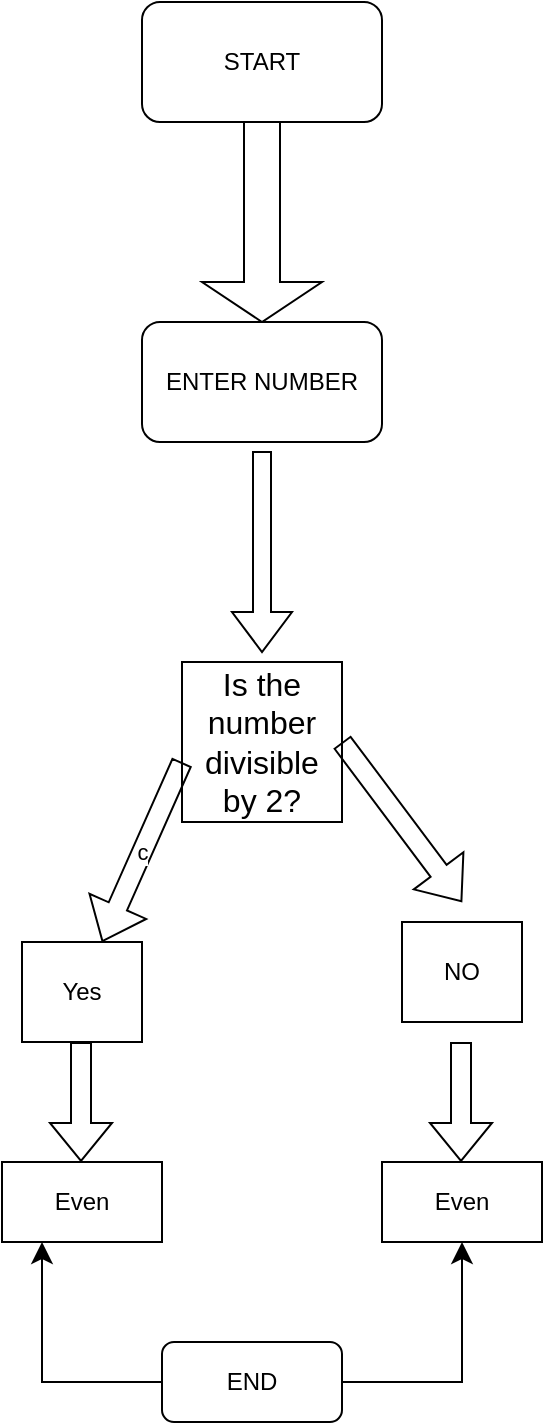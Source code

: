 <mxfile version="26.0.16">
  <diagram name="Page-1" id="kDhM-6b_WhNWgikBlNYa">
    <mxGraphModel dx="1195" dy="797" grid="1" gridSize="10" guides="1" tooltips="1" connect="1" arrows="1" fold="1" page="1" pageScale="1" pageWidth="827" pageHeight="1169" math="0" shadow="0">
      <root>
        <mxCell id="0" />
        <mxCell id="1" parent="0" />
        <mxCell id="zwcR07cmsR27crFwlqdn-10" value="START" style="rounded=1;whiteSpace=wrap;html=1;" vertex="1" parent="1">
          <mxGeometry x="340" y="100" width="120" height="60" as="geometry" />
        </mxCell>
        <mxCell id="zwcR07cmsR27crFwlqdn-11" value="" style="shape=singleArrow;direction=south;whiteSpace=wrap;html=1;" vertex="1" parent="1">
          <mxGeometry x="370" y="160" width="60" height="100" as="geometry" />
        </mxCell>
        <mxCell id="zwcR07cmsR27crFwlqdn-12" value="ENTER NUMBER" style="rounded=1;whiteSpace=wrap;html=1;" vertex="1" parent="1">
          <mxGeometry x="340" y="260" width="120" height="60" as="geometry" />
        </mxCell>
        <mxCell id="zwcR07cmsR27crFwlqdn-13" value="" style="shape=singleArrow;whiteSpace=wrap;html=1;rotation=90;" vertex="1" parent="1">
          <mxGeometry x="350" y="360" width="100" height="30" as="geometry" />
        </mxCell>
        <mxCell id="zwcR07cmsR27crFwlqdn-14" value="&lt;span style=&quot;font-style: normal; font-variant-caps: normal; font-weight: 400; letter-spacing: normal; orphans: auto; text-align: start; text-indent: 0px; text-transform: none; white-space: normal; widows: auto; word-spacing: 0px; -webkit-text-stroke-width: 0px; text-decoration: none; caret-color: rgb(0, 0, 0); color: rgb(0, 0, 0); font-size: medium; float: none; display: inline !important;&quot;&gt;Is the number divisible by 2?&lt;/span&gt;" style="whiteSpace=wrap;html=1;aspect=fixed;" vertex="1" parent="1">
          <mxGeometry x="360" y="430" width="80" height="80" as="geometry" />
        </mxCell>
        <mxCell id="zwcR07cmsR27crFwlqdn-15" value="" style="shape=flexArrow;endArrow=classic;html=1;rounded=0;" edge="1" parent="1">
          <mxGeometry width="50" height="50" relative="1" as="geometry">
            <mxPoint x="309.5" y="620" as="sourcePoint" />
            <mxPoint x="309.5" y="680" as="targetPoint" />
          </mxGeometry>
        </mxCell>
        <mxCell id="zwcR07cmsR27crFwlqdn-16" value="c" style="shape=flexArrow;endArrow=classic;html=1;rounded=0;" edge="1" parent="1">
          <mxGeometry width="50" height="50" relative="1" as="geometry">
            <mxPoint x="360" y="480" as="sourcePoint" />
            <mxPoint x="320" y="570" as="targetPoint" />
          </mxGeometry>
        </mxCell>
        <mxCell id="zwcR07cmsR27crFwlqdn-17" value="Yes" style="rounded=0;whiteSpace=wrap;html=1;" vertex="1" parent="1">
          <mxGeometry x="280" y="570" width="60" height="50" as="geometry" />
        </mxCell>
        <mxCell id="zwcR07cmsR27crFwlqdn-19" value="Even" style="rounded=0;whiteSpace=wrap;html=1;" vertex="1" parent="1">
          <mxGeometry x="270" y="680" width="80" height="40" as="geometry" />
        </mxCell>
        <mxCell id="zwcR07cmsR27crFwlqdn-22" value="END" style="rounded=1;whiteSpace=wrap;html=1;" vertex="1" parent="1">
          <mxGeometry x="350" y="770" width="90" height="40" as="geometry" />
        </mxCell>
        <mxCell id="zwcR07cmsR27crFwlqdn-23" value="" style="shape=flexArrow;endArrow=classic;html=1;rounded=0;" edge="1" parent="1">
          <mxGeometry width="50" height="50" relative="1" as="geometry">
            <mxPoint x="440" y="470" as="sourcePoint" />
            <mxPoint x="500" y="550" as="targetPoint" />
          </mxGeometry>
        </mxCell>
        <mxCell id="zwcR07cmsR27crFwlqdn-24" value="NO" style="rounded=0;whiteSpace=wrap;html=1;" vertex="1" parent="1">
          <mxGeometry x="470" y="560" width="60" height="50" as="geometry" />
        </mxCell>
        <mxCell id="zwcR07cmsR27crFwlqdn-25" value="Even" style="rounded=0;whiteSpace=wrap;html=1;" vertex="1" parent="1">
          <mxGeometry x="460" y="680" width="80" height="40" as="geometry" />
        </mxCell>
        <mxCell id="zwcR07cmsR27crFwlqdn-26" value="" style="shape=flexArrow;endArrow=classic;html=1;rounded=0;" edge="1" parent="1">
          <mxGeometry width="50" height="50" relative="1" as="geometry">
            <mxPoint x="499.5" y="620" as="sourcePoint" />
            <mxPoint x="499.5" y="680" as="targetPoint" />
          </mxGeometry>
        </mxCell>
        <mxCell id="zwcR07cmsR27crFwlqdn-29" value="" style="edgeStyle=segmentEdgeStyle;endArrow=classic;html=1;curved=0;rounded=0;endSize=8;startSize=8;" edge="1" parent="1">
          <mxGeometry width="50" height="50" relative="1" as="geometry">
            <mxPoint x="350" y="790" as="sourcePoint" />
            <mxPoint x="290" y="720" as="targetPoint" />
          </mxGeometry>
        </mxCell>
        <mxCell id="zwcR07cmsR27crFwlqdn-32" value="" style="edgeStyle=segmentEdgeStyle;endArrow=classic;html=1;curved=0;rounded=0;endSize=8;startSize=8;exitX=1;exitY=0.5;exitDx=0;exitDy=0;" edge="1" parent="1" source="zwcR07cmsR27crFwlqdn-22" target="zwcR07cmsR27crFwlqdn-25">
          <mxGeometry width="50" height="50" relative="1" as="geometry">
            <mxPoint x="450" y="790" as="sourcePoint" />
            <mxPoint x="500" y="740" as="targetPoint" />
          </mxGeometry>
        </mxCell>
      </root>
    </mxGraphModel>
  </diagram>
</mxfile>
